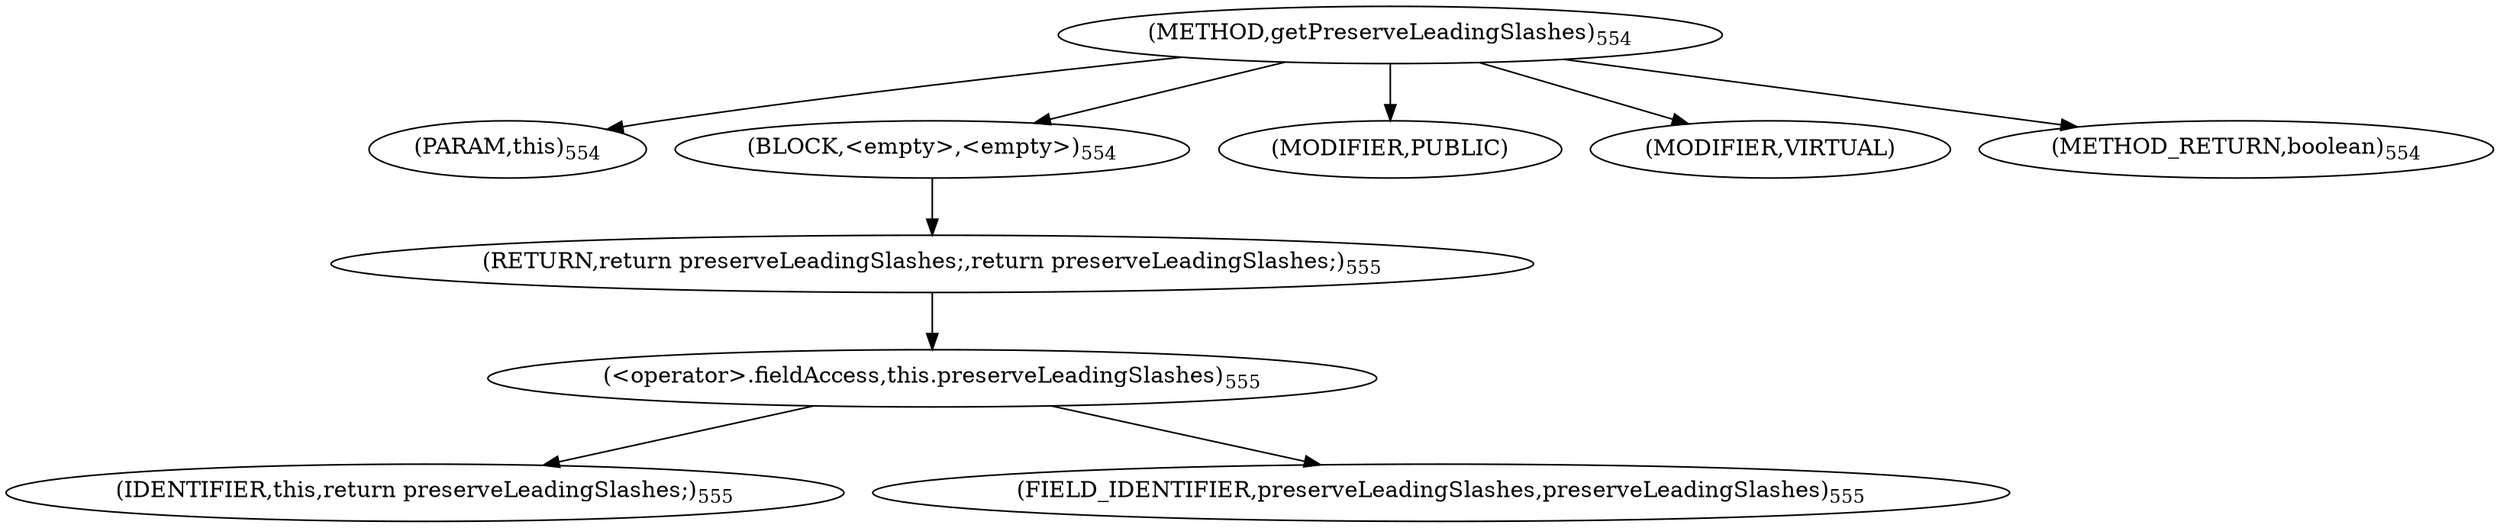 digraph "getPreserveLeadingSlashes" {  
"1264" [label = <(METHOD,getPreserveLeadingSlashes)<SUB>554</SUB>> ]
"1265" [label = <(PARAM,this)<SUB>554</SUB>> ]
"1266" [label = <(BLOCK,&lt;empty&gt;,&lt;empty&gt;)<SUB>554</SUB>> ]
"1267" [label = <(RETURN,return preserveLeadingSlashes;,return preserveLeadingSlashes;)<SUB>555</SUB>> ]
"1268" [label = <(&lt;operator&gt;.fieldAccess,this.preserveLeadingSlashes)<SUB>555</SUB>> ]
"1269" [label = <(IDENTIFIER,this,return preserveLeadingSlashes;)<SUB>555</SUB>> ]
"1270" [label = <(FIELD_IDENTIFIER,preserveLeadingSlashes,preserveLeadingSlashes)<SUB>555</SUB>> ]
"1271" [label = <(MODIFIER,PUBLIC)> ]
"1272" [label = <(MODIFIER,VIRTUAL)> ]
"1273" [label = <(METHOD_RETURN,boolean)<SUB>554</SUB>> ]
  "1264" -> "1265" 
  "1264" -> "1266" 
  "1264" -> "1271" 
  "1264" -> "1272" 
  "1264" -> "1273" 
  "1266" -> "1267" 
  "1267" -> "1268" 
  "1268" -> "1269" 
  "1268" -> "1270" 
}
